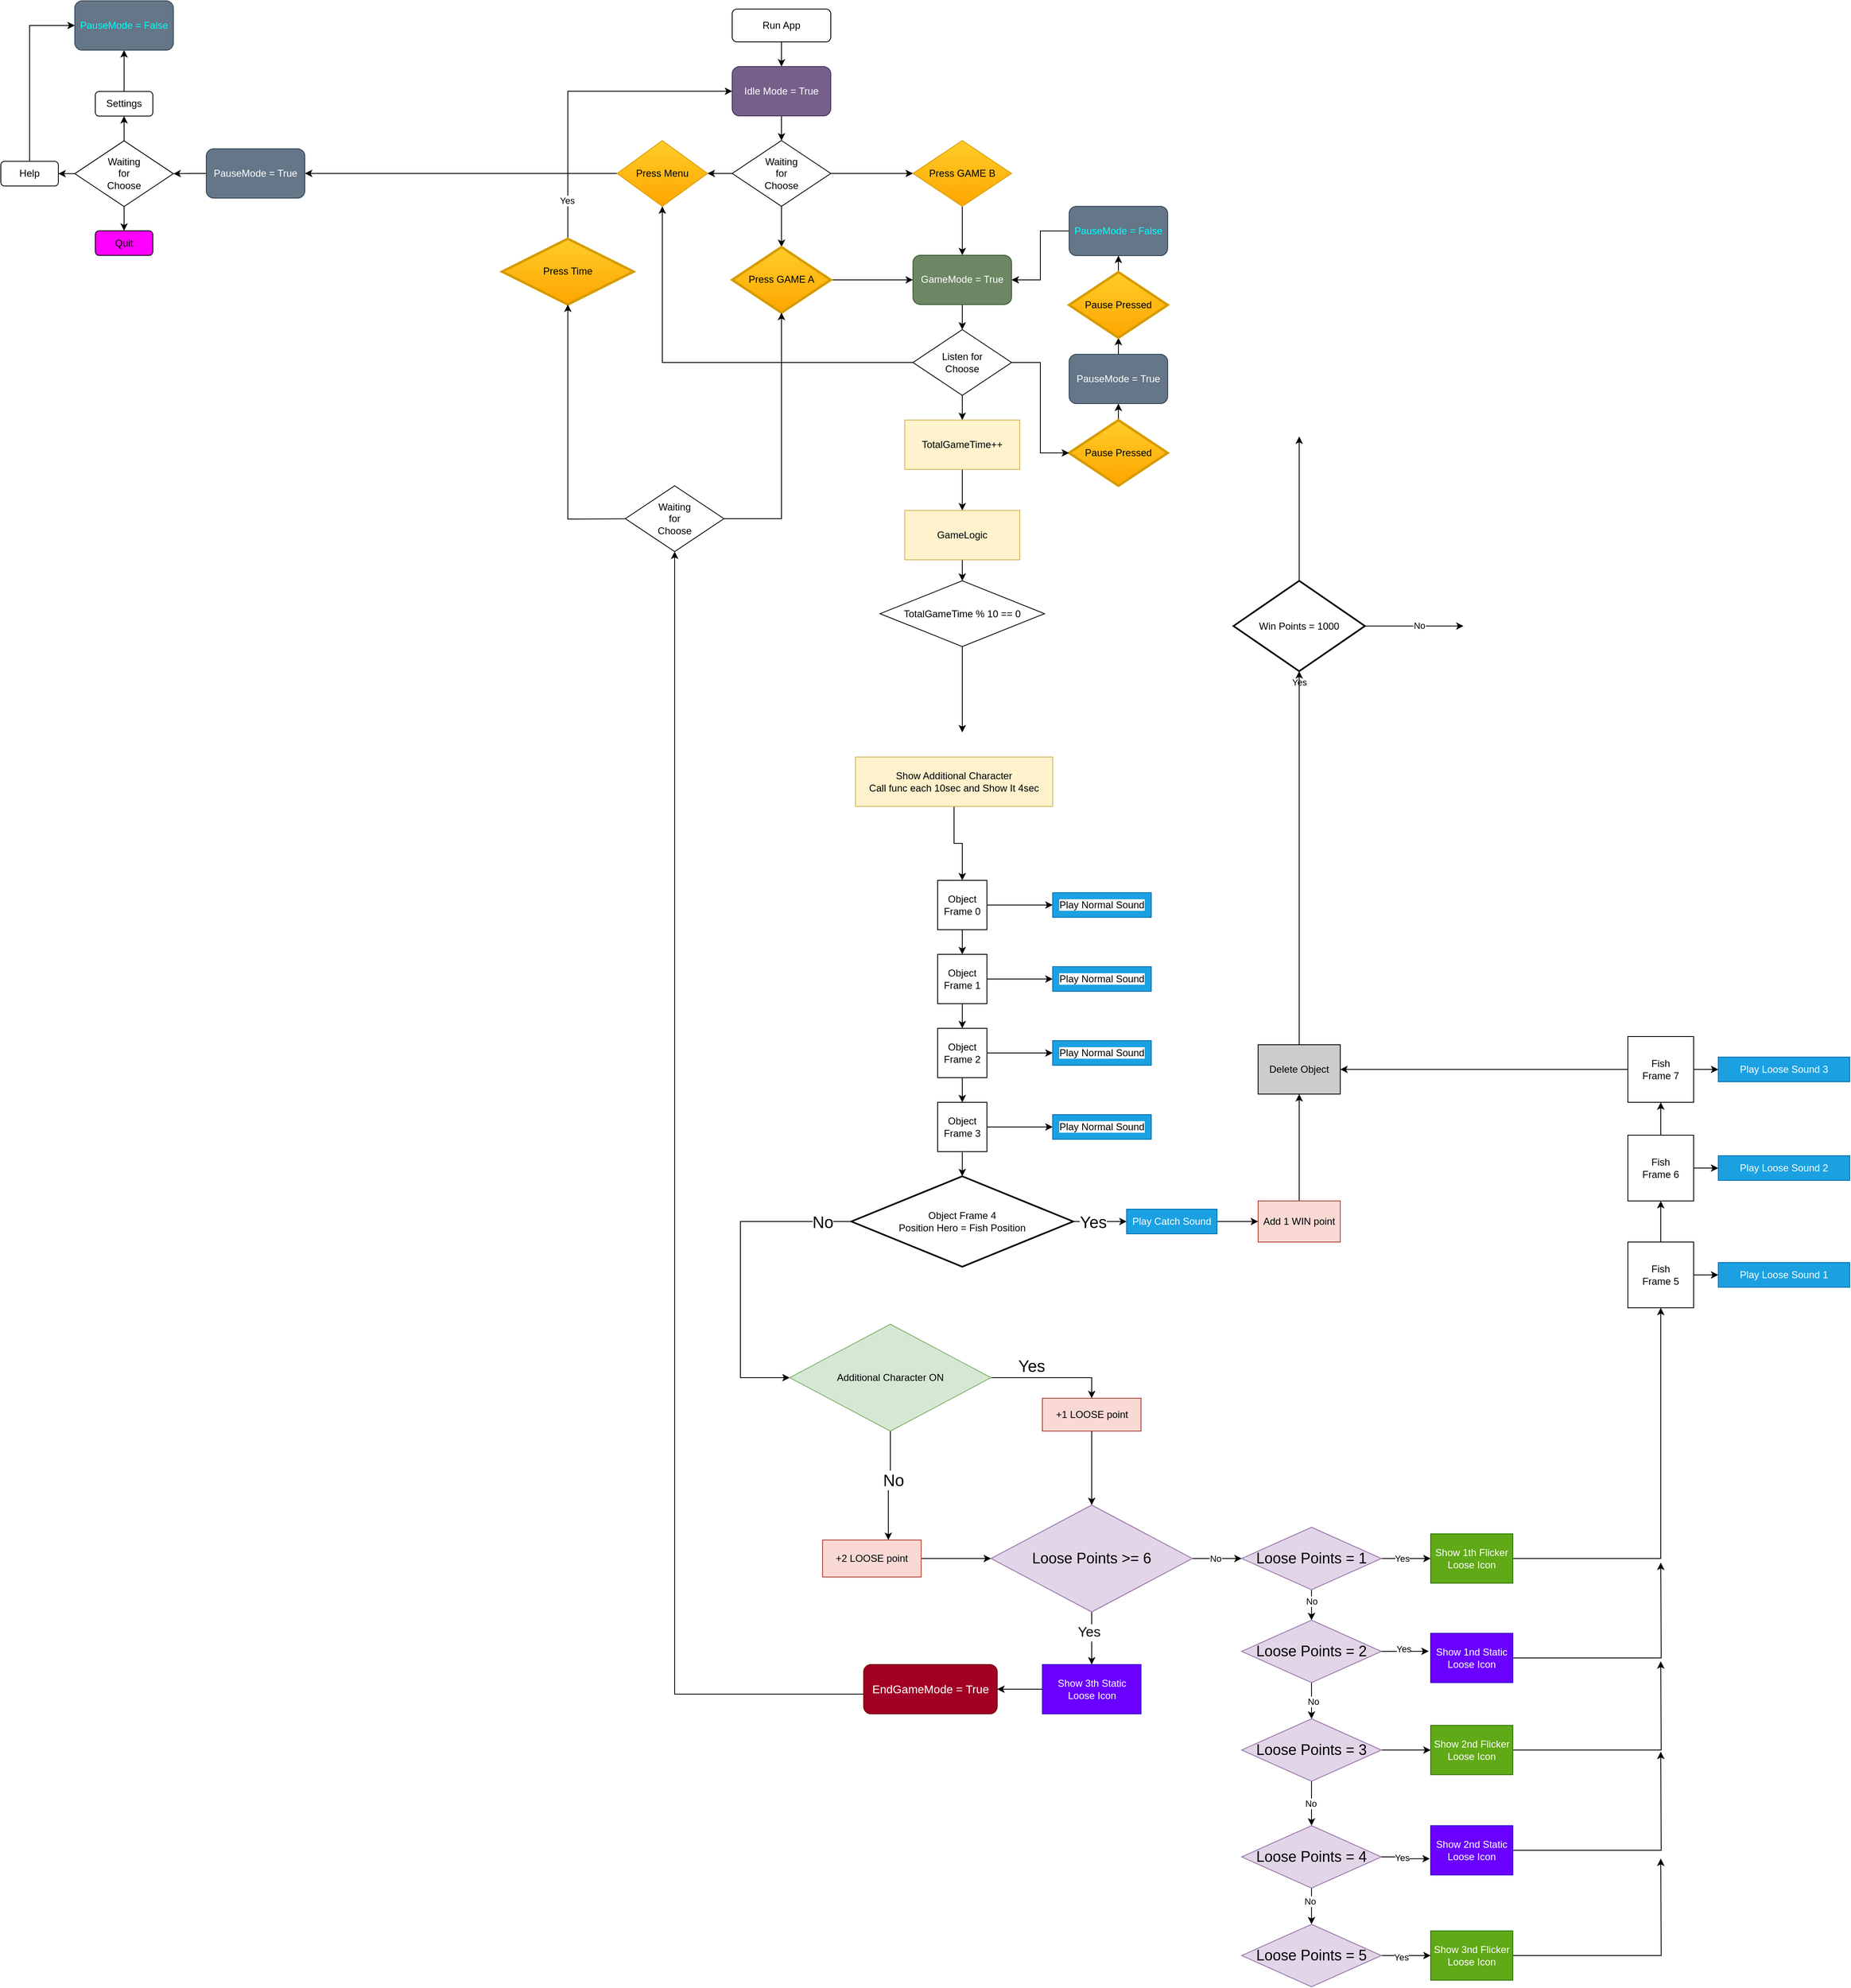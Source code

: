 <mxfile version="22.1.2" type="github">
  <diagram id="C5RBs43oDa-KdzZeNtuy" name="Page-1">
    <mxGraphModel dx="1257" dy="684" grid="1" gridSize="10" guides="1" tooltips="1" connect="1" arrows="1" fold="1" page="1" pageScale="1" pageWidth="2339" pageHeight="3300" math="0" shadow="0">
      <root>
        <mxCell id="WIyWlLk6GJQsqaUBKTNV-0" />
        <mxCell id="WIyWlLk6GJQsqaUBKTNV-1" parent="WIyWlLk6GJQsqaUBKTNV-0" />
        <mxCell id="JyQyaathDO7ByDEJY7KW-169" style="edgeStyle=orthogonalEdgeStyle;rounded=0;orthogonalLoop=1;jettySize=auto;html=1;entryX=0.5;entryY=0;entryDx=0;entryDy=0;" parent="WIyWlLk6GJQsqaUBKTNV-1" source="WIyWlLk6GJQsqaUBKTNV-3" target="JyQyaathDO7ByDEJY7KW-76" edge="1">
          <mxGeometry relative="1" as="geometry" />
        </mxCell>
        <mxCell id="WIyWlLk6GJQsqaUBKTNV-3" value="Run App" style="rounded=1;whiteSpace=wrap;html=1;fontSize=12;glass=0;strokeWidth=1;shadow=0;" parent="WIyWlLk6GJQsqaUBKTNV-1" vertex="1">
          <mxGeometry x="910" y="30" width="120" height="40" as="geometry" />
        </mxCell>
        <mxCell id="JyQyaathDO7ByDEJY7KW-20" style="edgeStyle=orthogonalEdgeStyle;rounded=0;orthogonalLoop=1;jettySize=auto;html=1;entryX=0.5;entryY=0;entryDx=0;entryDy=0;" parent="WIyWlLk6GJQsqaUBKTNV-1" source="JyQyaathDO7ByDEJY7KW-17" target="JyQyaathDO7ByDEJY7KW-19" edge="1">
          <mxGeometry relative="1" as="geometry" />
        </mxCell>
        <mxCell id="JyQyaathDO7ByDEJY7KW-33" style="edgeStyle=orthogonalEdgeStyle;rounded=0;orthogonalLoop=1;jettySize=auto;html=1;" parent="WIyWlLk6GJQsqaUBKTNV-1" source="JyQyaathDO7ByDEJY7KW-17" edge="1">
          <mxGeometry relative="1" as="geometry">
            <mxPoint x="1300" y="1120" as="targetPoint" />
          </mxGeometry>
        </mxCell>
        <mxCell id="JyQyaathDO7ByDEJY7KW-17" value="Object&lt;br&gt;Frame 0" style="whiteSpace=wrap;html=1;aspect=fixed;" parent="WIyWlLk6GJQsqaUBKTNV-1" vertex="1">
          <mxGeometry x="1160" y="1090" width="60" height="60" as="geometry" />
        </mxCell>
        <mxCell id="JyQyaathDO7ByDEJY7KW-22" style="edgeStyle=orthogonalEdgeStyle;rounded=0;orthogonalLoop=1;jettySize=auto;html=1;entryX=0.5;entryY=0;entryDx=0;entryDy=0;" parent="WIyWlLk6GJQsqaUBKTNV-1" source="JyQyaathDO7ByDEJY7KW-19" target="JyQyaathDO7ByDEJY7KW-21" edge="1">
          <mxGeometry relative="1" as="geometry" />
        </mxCell>
        <mxCell id="JyQyaathDO7ByDEJY7KW-19" value="Object&lt;br&gt;Frame 1" style="whiteSpace=wrap;html=1;aspect=fixed;" parent="WIyWlLk6GJQsqaUBKTNV-1" vertex="1">
          <mxGeometry x="1160" y="1180" width="60" height="60" as="geometry" />
        </mxCell>
        <mxCell id="JyQyaathDO7ByDEJY7KW-25" style="edgeStyle=orthogonalEdgeStyle;rounded=0;orthogonalLoop=1;jettySize=auto;html=1;entryX=0.5;entryY=0;entryDx=0;entryDy=0;" parent="WIyWlLk6GJQsqaUBKTNV-1" source="JyQyaathDO7ByDEJY7KW-21" target="JyQyaathDO7ByDEJY7KW-23" edge="1">
          <mxGeometry relative="1" as="geometry" />
        </mxCell>
        <mxCell id="JyQyaathDO7ByDEJY7KW-21" value="Object&lt;br&gt;Frame 2" style="whiteSpace=wrap;html=1;aspect=fixed;" parent="WIyWlLk6GJQsqaUBKTNV-1" vertex="1">
          <mxGeometry x="1160" y="1270" width="60" height="60" as="geometry" />
        </mxCell>
        <mxCell id="JyQyaathDO7ByDEJY7KW-23" value="Object&lt;br&gt;Frame 3" style="whiteSpace=wrap;html=1;aspect=fixed;" parent="WIyWlLk6GJQsqaUBKTNV-1" vertex="1">
          <mxGeometry x="1160" y="1360" width="60" height="60" as="geometry" />
        </mxCell>
        <mxCell id="JyQyaathDO7ByDEJY7KW-26" style="edgeStyle=orthogonalEdgeStyle;rounded=0;orthogonalLoop=1;jettySize=auto;html=1;entryX=0.5;entryY=0;entryDx=0;entryDy=0;" parent="WIyWlLk6GJQsqaUBKTNV-1" source="JyQyaathDO7ByDEJY7KW-23" edge="1">
          <mxGeometry relative="1" as="geometry">
            <mxPoint x="1190" y="1450" as="targetPoint" />
          </mxGeometry>
        </mxCell>
        <mxCell id="JyQyaathDO7ByDEJY7KW-29" style="edgeStyle=orthogonalEdgeStyle;rounded=0;orthogonalLoop=1;jettySize=auto;html=1;" parent="WIyWlLk6GJQsqaUBKTNV-1" source="JyQyaathDO7ByDEJY7KW-28" edge="1">
          <mxGeometry relative="1" as="geometry">
            <mxPoint x="1390" y="1505" as="targetPoint" />
          </mxGeometry>
        </mxCell>
        <mxCell id="JyQyaathDO7ByDEJY7KW-30" value="Yes" style="edgeLabel;html=1;align=center;verticalAlign=middle;resizable=0;points=[];fontSize=20;" parent="JyQyaathDO7ByDEJY7KW-29" vertex="1" connectable="0">
          <mxGeometry x="-0.161" y="-1" relative="1" as="geometry">
            <mxPoint x="-4" y="-1" as="offset" />
          </mxGeometry>
        </mxCell>
        <mxCell id="JyQyaathDO7ByDEJY7KW-31" style="edgeStyle=orthogonalEdgeStyle;rounded=0;orthogonalLoop=1;jettySize=auto;html=1;exitX=0;exitY=0.5;exitDx=0;exitDy=0;entryX=0;entryY=0.5;entryDx=0;entryDy=0;" parent="WIyWlLk6GJQsqaUBKTNV-1" source="JyQyaathDO7ByDEJY7KW-28" target="JyQyaathDO7ByDEJY7KW-46" edge="1">
          <mxGeometry relative="1" as="geometry">
            <mxPoint x="1100" y="1690" as="targetPoint" />
            <Array as="points">
              <mxPoint x="920" y="1505" />
              <mxPoint x="920" y="1695" />
            </Array>
          </mxGeometry>
        </mxCell>
        <mxCell id="JyQyaathDO7ByDEJY7KW-32" value="No" style="edgeLabel;html=1;align=center;verticalAlign=middle;resizable=0;points=[];fontSize=20;" parent="JyQyaathDO7ByDEJY7KW-31" vertex="1" connectable="0">
          <mxGeometry x="-0.056" y="1" relative="1" as="geometry">
            <mxPoint x="99" y="-47" as="offset" />
          </mxGeometry>
        </mxCell>
        <mxCell id="JyQyaathDO7ByDEJY7KW-28" value="Object Frame 4&lt;br&gt;Position Hero = Fish Position" style="rhombus;whiteSpace=wrap;html=1;strokeWidth=2;" parent="WIyWlLk6GJQsqaUBKTNV-1" vertex="1">
          <mxGeometry x="1055" y="1450" width="270" height="110" as="geometry" />
        </mxCell>
        <mxCell id="JyQyaathDO7ByDEJY7KW-36" value="&lt;span style=&quot;color: rgb(0, 0, 0); font-family: Helvetica; font-size: 12px; font-style: normal; font-variant-ligatures: normal; font-variant-caps: normal; font-weight: 400; letter-spacing: normal; orphans: 2; text-align: center; text-indent: 0px; text-transform: none; widows: 2; word-spacing: 0px; -webkit-text-stroke-width: 0px; background-color: rgb(251, 251, 251); text-decoration-thickness: initial; text-decoration-style: initial; text-decoration-color: initial; float: none; display: inline !important;&quot;&gt;Play Normal&amp;nbsp;&lt;/span&gt;&lt;span style=&quot;color: rgb(0, 0, 0); font-family: Helvetica; font-size: 12px; font-style: normal; font-variant-ligatures: normal; font-variant-caps: normal; font-weight: 400; letter-spacing: normal; orphans: 2; text-align: center; text-indent: 0px; text-transform: none; widows: 2; word-spacing: 0px; -webkit-text-stroke-width: 0px; background-color: rgb(251, 251, 251); text-decoration-thickness: initial; text-decoration-style: initial; text-decoration-color: initial; float: none; display: inline !important;&quot;&gt;Sound&lt;/span&gt;" style="rounded=0;whiteSpace=wrap;html=1;fillColor=#1ba1e2;strokeColor=#006EAF;fontColor=#ffffff;" parent="WIyWlLk6GJQsqaUBKTNV-1" vertex="1">
          <mxGeometry x="1300" y="1105" width="120" height="30" as="geometry" />
        </mxCell>
        <mxCell id="JyQyaathDO7ByDEJY7KW-37" style="edgeStyle=orthogonalEdgeStyle;rounded=0;orthogonalLoop=1;jettySize=auto;html=1;" parent="WIyWlLk6GJQsqaUBKTNV-1" edge="1">
          <mxGeometry relative="1" as="geometry">
            <mxPoint x="1300" y="1210" as="targetPoint" />
            <mxPoint x="1220" y="1210" as="sourcePoint" />
          </mxGeometry>
        </mxCell>
        <mxCell id="JyQyaathDO7ByDEJY7KW-38" value="&lt;span style=&quot;color: rgb(0, 0, 0); font-family: Helvetica; font-size: 12px; font-style: normal; font-variant-ligatures: normal; font-variant-caps: normal; font-weight: 400; letter-spacing: normal; orphans: 2; text-align: center; text-indent: 0px; text-transform: none; widows: 2; word-spacing: 0px; -webkit-text-stroke-width: 0px; background-color: rgb(251, 251, 251); text-decoration-thickness: initial; text-decoration-style: initial; text-decoration-color: initial; float: none; display: inline !important;&quot;&gt;Play Normal&amp;nbsp;&lt;/span&gt;&lt;span style=&quot;color: rgb(0, 0, 0); font-family: Helvetica; font-size: 12px; font-style: normal; font-variant-ligatures: normal; font-variant-caps: normal; font-weight: 400; letter-spacing: normal; orphans: 2; text-align: center; text-indent: 0px; text-transform: none; widows: 2; word-spacing: 0px; -webkit-text-stroke-width: 0px; background-color: rgb(251, 251, 251); text-decoration-thickness: initial; text-decoration-style: initial; text-decoration-color: initial; float: none; display: inline !important;&quot;&gt;Sound&lt;/span&gt;" style="rounded=0;whiteSpace=wrap;html=1;fillColor=#1ba1e2;strokeColor=#006EAF;fontColor=#ffffff;" parent="WIyWlLk6GJQsqaUBKTNV-1" vertex="1">
          <mxGeometry x="1300" y="1195" width="120" height="30" as="geometry" />
        </mxCell>
        <mxCell id="JyQyaathDO7ByDEJY7KW-39" style="edgeStyle=orthogonalEdgeStyle;rounded=0;orthogonalLoop=1;jettySize=auto;html=1;" parent="WIyWlLk6GJQsqaUBKTNV-1" edge="1">
          <mxGeometry relative="1" as="geometry">
            <mxPoint x="1300" y="1300" as="targetPoint" />
            <mxPoint x="1220" y="1300" as="sourcePoint" />
          </mxGeometry>
        </mxCell>
        <mxCell id="JyQyaathDO7ByDEJY7KW-40" value="&lt;span style=&quot;color: rgb(0, 0, 0); font-family: Helvetica; font-size: 12px; font-style: normal; font-variant-ligatures: normal; font-variant-caps: normal; font-weight: 400; letter-spacing: normal; orphans: 2; text-align: center; text-indent: 0px; text-transform: none; widows: 2; word-spacing: 0px; -webkit-text-stroke-width: 0px; background-color: rgb(251, 251, 251); text-decoration-thickness: initial; text-decoration-style: initial; text-decoration-color: initial; float: none; display: inline !important;&quot;&gt;Play Normal&amp;nbsp;&lt;/span&gt;&lt;span style=&quot;color: rgb(0, 0, 0); font-family: Helvetica; font-size: 12px; font-style: normal; font-variant-ligatures: normal; font-variant-caps: normal; font-weight: 400; letter-spacing: normal; orphans: 2; text-align: center; text-indent: 0px; text-transform: none; widows: 2; word-spacing: 0px; -webkit-text-stroke-width: 0px; background-color: rgb(251, 251, 251); text-decoration-thickness: initial; text-decoration-style: initial; text-decoration-color: initial; float: none; display: inline !important;&quot;&gt;Sound&lt;/span&gt;" style="rounded=0;whiteSpace=wrap;html=1;fillColor=#1ba1e2;strokeColor=#006EAF;fontColor=#ffffff;" parent="WIyWlLk6GJQsqaUBKTNV-1" vertex="1">
          <mxGeometry x="1300" y="1285" width="120" height="30" as="geometry" />
        </mxCell>
        <mxCell id="JyQyaathDO7ByDEJY7KW-41" style="edgeStyle=orthogonalEdgeStyle;rounded=0;orthogonalLoop=1;jettySize=auto;html=1;" parent="WIyWlLk6GJQsqaUBKTNV-1" edge="1">
          <mxGeometry relative="1" as="geometry">
            <mxPoint x="1300" y="1390" as="targetPoint" />
            <mxPoint x="1220" y="1390" as="sourcePoint" />
          </mxGeometry>
        </mxCell>
        <mxCell id="JyQyaathDO7ByDEJY7KW-42" value="&lt;span style=&quot;color: rgb(0, 0, 0); font-family: Helvetica; font-size: 12px; font-style: normal; font-variant-ligatures: normal; font-variant-caps: normal; font-weight: 400; letter-spacing: normal; orphans: 2; text-align: center; text-indent: 0px; text-transform: none; widows: 2; word-spacing: 0px; -webkit-text-stroke-width: 0px; background-color: rgb(251, 251, 251); text-decoration-thickness: initial; text-decoration-style: initial; text-decoration-color: initial; float: none; display: inline !important;&quot;&gt;Play Normal&amp;nbsp;&lt;/span&gt;&lt;span style=&quot;color: rgb(0, 0, 0); font-family: Helvetica; font-size: 12px; font-style: normal; font-variant-ligatures: normal; font-variant-caps: normal; font-weight: 400; letter-spacing: normal; orphans: 2; text-align: center; text-indent: 0px; text-transform: none; widows: 2; word-spacing: 0px; -webkit-text-stroke-width: 0px; background-color: rgb(251, 251, 251); text-decoration-thickness: initial; text-decoration-style: initial; text-decoration-color: initial; float: none; display: inline !important;&quot;&gt;Sound&lt;/span&gt;" style="rounded=0;whiteSpace=wrap;html=1;fillColor=#1ba1e2;strokeColor=#006EAF;fontColor=#ffffff;" parent="WIyWlLk6GJQsqaUBKTNV-1" vertex="1">
          <mxGeometry x="1300" y="1375" width="120" height="30" as="geometry" />
        </mxCell>
        <mxCell id="JyQyaathDO7ByDEJY7KW-199" style="edgeStyle=orthogonalEdgeStyle;rounded=0;orthogonalLoop=1;jettySize=auto;html=1;entryX=0.5;entryY=1;entryDx=0;entryDy=0;" parent="WIyWlLk6GJQsqaUBKTNV-1" source="JyQyaathDO7ByDEJY7KW-43" target="JyQyaathDO7ByDEJY7KW-198" edge="1">
          <mxGeometry relative="1" as="geometry" />
        </mxCell>
        <mxCell id="JyQyaathDO7ByDEJY7KW-43" value="Add 1 WIN point" style="rounded=0;whiteSpace=wrap;html=1;fillColor=#fad9d5;strokeColor=#ae4132;" parent="WIyWlLk6GJQsqaUBKTNV-1" vertex="1">
          <mxGeometry x="1550" y="1480" width="100" height="50" as="geometry" />
        </mxCell>
        <mxCell id="JyQyaathDO7ByDEJY7KW-48" style="edgeStyle=orthogonalEdgeStyle;rounded=0;orthogonalLoop=1;jettySize=auto;html=1;exitX=0.5;exitY=1;exitDx=0;exitDy=0;" parent="WIyWlLk6GJQsqaUBKTNV-1" source="JyQyaathDO7ByDEJY7KW-46" target="JyQyaathDO7ByDEJY7KW-53" edge="1">
          <mxGeometry relative="1" as="geometry">
            <mxPoint x="1185" y="1901" as="targetPoint" />
            <Array as="points">
              <mxPoint x="1100" y="1821" />
            </Array>
          </mxGeometry>
        </mxCell>
        <mxCell id="JyQyaathDO7ByDEJY7KW-50" value="No" style="edgeLabel;html=1;align=center;verticalAlign=middle;resizable=0;points=[];fontSize=20;" parent="JyQyaathDO7ByDEJY7KW-48" vertex="1" connectable="0">
          <mxGeometry x="-0.11" y="-2" relative="1" as="geometry">
            <mxPoint x="5" y="-1" as="offset" />
          </mxGeometry>
        </mxCell>
        <mxCell id="JyQyaathDO7ByDEJY7KW-49" style="edgeStyle=orthogonalEdgeStyle;rounded=0;orthogonalLoop=1;jettySize=auto;html=1;entryX=0.5;entryY=0;entryDx=0;entryDy=0;" parent="WIyWlLk6GJQsqaUBKTNV-1" source="JyQyaathDO7ByDEJY7KW-46" target="JyQyaathDO7ByDEJY7KW-52" edge="1">
          <mxGeometry relative="1" as="geometry">
            <mxPoint x="1400" y="1756" as="targetPoint" />
          </mxGeometry>
        </mxCell>
        <mxCell id="JyQyaathDO7ByDEJY7KW-51" value="Yes" style="edgeLabel;html=1;align=center;verticalAlign=middle;resizable=0;points=[];fontSize=20;" parent="JyQyaathDO7ByDEJY7KW-49" vertex="1" connectable="0">
          <mxGeometry x="-0.343" relative="1" as="geometry">
            <mxPoint y="-15" as="offset" />
          </mxGeometry>
        </mxCell>
        <mxCell id="JyQyaathDO7ByDEJY7KW-46" value="Additional Character ON" style="rhombus;whiteSpace=wrap;html=1;fillColor=#d5e8d4;strokeColor=#82b366;" parent="WIyWlLk6GJQsqaUBKTNV-1" vertex="1">
          <mxGeometry x="980" y="1630" width="245" height="130" as="geometry" />
        </mxCell>
        <mxCell id="JyQyaathDO7ByDEJY7KW-56" style="edgeStyle=orthogonalEdgeStyle;rounded=0;orthogonalLoop=1;jettySize=auto;html=1;entryX=0.5;entryY=0;entryDx=0;entryDy=0;" parent="WIyWlLk6GJQsqaUBKTNV-1" source="JyQyaathDO7ByDEJY7KW-52" target="JyQyaathDO7ByDEJY7KW-54" edge="1">
          <mxGeometry relative="1" as="geometry" />
        </mxCell>
        <mxCell id="JyQyaathDO7ByDEJY7KW-52" value="+1 LOOSE point" style="rounded=0;whiteSpace=wrap;html=1;fillColor=#fad9d5;strokeColor=#ae4132;" parent="WIyWlLk6GJQsqaUBKTNV-1" vertex="1">
          <mxGeometry x="1287.5" y="1720" width="120" height="40" as="geometry" />
        </mxCell>
        <mxCell id="JyQyaathDO7ByDEJY7KW-120" style="edgeStyle=orthogonalEdgeStyle;rounded=0;orthogonalLoop=1;jettySize=auto;html=1;entryX=0;entryY=0.5;entryDx=0;entryDy=0;" parent="WIyWlLk6GJQsqaUBKTNV-1" source="JyQyaathDO7ByDEJY7KW-53" target="JyQyaathDO7ByDEJY7KW-54" edge="1">
          <mxGeometry relative="1" as="geometry" />
        </mxCell>
        <mxCell id="JyQyaathDO7ByDEJY7KW-53" value="+2 LOOSE point" style="rounded=0;whiteSpace=wrap;html=1;fillColor=#fad9d5;strokeColor=#ae4132;" parent="WIyWlLk6GJQsqaUBKTNV-1" vertex="1">
          <mxGeometry x="1020" y="1892.5" width="120" height="45" as="geometry" />
        </mxCell>
        <mxCell id="JyQyaathDO7ByDEJY7KW-61" style="edgeStyle=orthogonalEdgeStyle;rounded=0;orthogonalLoop=1;jettySize=auto;html=1;entryX=0.5;entryY=0;entryDx=0;entryDy=0;" parent="WIyWlLk6GJQsqaUBKTNV-1" source="JyQyaathDO7ByDEJY7KW-54" target="JyQyaathDO7ByDEJY7KW-108" edge="1">
          <mxGeometry relative="1" as="geometry">
            <mxPoint x="1347.5" y="2034" as="targetPoint" />
          </mxGeometry>
        </mxCell>
        <mxCell id="JyQyaathDO7ByDEJY7KW-63" value="&lt;font style=&quot;font-size: 17px;&quot;&gt;Yes&lt;/font&gt;" style="edgeLabel;html=1;align=center;verticalAlign=middle;resizable=0;points=[];" parent="JyQyaathDO7ByDEJY7KW-61" vertex="1" connectable="0">
          <mxGeometry x="-0.006" y="-4" relative="1" as="geometry">
            <mxPoint y="-7" as="offset" />
          </mxGeometry>
        </mxCell>
        <mxCell id="JyQyaathDO7ByDEJY7KW-121" style="edgeStyle=orthogonalEdgeStyle;rounded=0;orthogonalLoop=1;jettySize=auto;html=1;entryX=0;entryY=0.5;entryDx=0;entryDy=0;" parent="WIyWlLk6GJQsqaUBKTNV-1" source="JyQyaathDO7ByDEJY7KW-54" target="JyQyaathDO7ByDEJY7KW-107" edge="1">
          <mxGeometry relative="1" as="geometry" />
        </mxCell>
        <mxCell id="JyQyaathDO7ByDEJY7KW-122" value="No" style="edgeLabel;html=1;align=center;verticalAlign=middle;resizable=0;points=[];" parent="JyQyaathDO7ByDEJY7KW-121" vertex="1" connectable="0">
          <mxGeometry x="-0.073" relative="1" as="geometry">
            <mxPoint as="offset" />
          </mxGeometry>
        </mxCell>
        <mxCell id="JyQyaathDO7ByDEJY7KW-54" value="Loose Points &amp;gt;= 6" style="rhombus;whiteSpace=wrap;html=1;fillColor=#e1d5e7;strokeColor=#9673a6;fontSize=18;" parent="WIyWlLk6GJQsqaUBKTNV-1" vertex="1">
          <mxGeometry x="1225" y="1850" width="245" height="130" as="geometry" />
        </mxCell>
        <mxCell id="JyQyaathDO7ByDEJY7KW-84" style="edgeStyle=orthogonalEdgeStyle;rounded=0;orthogonalLoop=1;jettySize=auto;html=1;exitX=0;exitY=0.5;exitDx=0;exitDy=0;" parent="WIyWlLk6GJQsqaUBKTNV-1" source="JyQyaathDO7ByDEJY7KW-66" edge="1">
          <mxGeometry relative="1" as="geometry">
            <mxPoint x="1266.25" y="2186" as="sourcePoint" />
            <mxPoint x="840" y="690" as="targetPoint" />
            <Array as="points">
              <mxPoint x="840" y="2080" />
            </Array>
          </mxGeometry>
        </mxCell>
        <mxCell id="JyQyaathDO7ByDEJY7KW-66" value="EndGameMode = True" style="rounded=1;whiteSpace=wrap;html=1;fillColor=#a20025;strokeColor=#6F0000;fontColor=#ffffff;fontSize=14;" parent="WIyWlLk6GJQsqaUBKTNV-1" vertex="1">
          <mxGeometry x="1070" y="2044" width="162.5" height="60" as="geometry" />
        </mxCell>
        <mxCell id="JyQyaathDO7ByDEJY7KW-74" style="edgeStyle=orthogonalEdgeStyle;rounded=0;orthogonalLoop=1;jettySize=auto;html=1;entryX=0;entryY=0.5;entryDx=0;entryDy=0;" parent="WIyWlLk6GJQsqaUBKTNV-1" source="JyQyaathDO7ByDEJY7KW-73" target="JyQyaathDO7ByDEJY7KW-43" edge="1">
          <mxGeometry relative="1" as="geometry" />
        </mxCell>
        <mxCell id="JyQyaathDO7ByDEJY7KW-73" value="Play Catch Sound" style="rounded=0;whiteSpace=wrap;html=1;fillColor=#1ba1e2;strokeColor=#006EAF;fontColor=#ffffff;" parent="WIyWlLk6GJQsqaUBKTNV-1" vertex="1">
          <mxGeometry x="1390" y="1490" width="110" height="30" as="geometry" />
        </mxCell>
        <mxCell id="JyQyaathDO7ByDEJY7KW-77" style="edgeStyle=orthogonalEdgeStyle;rounded=0;orthogonalLoop=1;jettySize=auto;html=1;entryX=0.5;entryY=0;entryDx=0;entryDy=0;exitX=0.5;exitY=1;exitDx=0;exitDy=0;" parent="WIyWlLk6GJQsqaUBKTNV-1" source="JyQyaathDO7ByDEJY7KW-181" target="JyQyaathDO7ByDEJY7KW-79" edge="1">
          <mxGeometry relative="1" as="geometry">
            <mxPoint x="970" y="340.0" as="sourcePoint" />
            <mxPoint x="971.84" y="509.34" as="targetPoint" />
          </mxGeometry>
        </mxCell>
        <mxCell id="JyQyaathDO7ByDEJY7KW-250" style="edgeStyle=orthogonalEdgeStyle;rounded=0;orthogonalLoop=1;jettySize=auto;html=1;entryX=0.5;entryY=0;entryDx=0;entryDy=0;" parent="WIyWlLk6GJQsqaUBKTNV-1" source="JyQyaathDO7ByDEJY7KW-76" target="JyQyaathDO7ByDEJY7KW-181" edge="1">
          <mxGeometry relative="1" as="geometry" />
        </mxCell>
        <mxCell id="JyQyaathDO7ByDEJY7KW-76" value="Idle Mode = True" style="rounded=1;whiteSpace=wrap;html=1;fillColor=#76608a;fontColor=#ffffff;strokeColor=#432D57;" parent="WIyWlLk6GJQsqaUBKTNV-1" vertex="1">
          <mxGeometry x="910" y="100" width="120" height="60" as="geometry" />
        </mxCell>
        <mxCell id="JyQyaathDO7ByDEJY7KW-187" style="edgeStyle=orthogonalEdgeStyle;rounded=0;orthogonalLoop=1;jettySize=auto;html=1;entryX=0;entryY=0.5;entryDx=0;entryDy=0;" parent="WIyWlLk6GJQsqaUBKTNV-1" source="JyQyaathDO7ByDEJY7KW-79" target="JyQyaathDO7ByDEJY7KW-88" edge="1">
          <mxGeometry relative="1" as="geometry" />
        </mxCell>
        <mxCell id="JyQyaathDO7ByDEJY7KW-79" value="Press GAME A" style="rhombus;whiteSpace=wrap;html=1;fillColor=#ffcd28;gradientColor=#ffa500;strokeColor=#d79b00;strokeWidth=3;" parent="WIyWlLk6GJQsqaUBKTNV-1" vertex="1">
          <mxGeometry x="910" y="319.45" width="120" height="80" as="geometry" />
        </mxCell>
        <mxCell id="JyQyaathDO7ByDEJY7KW-87" style="edgeStyle=orthogonalEdgeStyle;rounded=0;orthogonalLoop=1;jettySize=auto;html=1;entryX=0;entryY=0.5;entryDx=0;entryDy=0;" parent="WIyWlLk6GJQsqaUBKTNV-1" source="JyQyaathDO7ByDEJY7KW-85" target="JyQyaathDO7ByDEJY7KW-76" edge="1">
          <mxGeometry relative="1" as="geometry">
            <mxPoint x="910" y="390" as="targetPoint" />
            <Array as="points">
              <mxPoint x="710" y="130" />
            </Array>
          </mxGeometry>
        </mxCell>
        <mxCell id="JyQyaathDO7ByDEJY7KW-157" value="Yes" style="edgeLabel;html=1;align=center;verticalAlign=middle;resizable=0;points=[];" parent="JyQyaathDO7ByDEJY7KW-87" vertex="1" connectable="0">
          <mxGeometry x="-0.755" y="1" relative="1" as="geometry">
            <mxPoint as="offset" />
          </mxGeometry>
        </mxCell>
        <mxCell id="JyQyaathDO7ByDEJY7KW-85" value="Press Time" style="rhombus;whiteSpace=wrap;html=1;fillColor=#ffcd28;gradientColor=#ffa500;strokeColor=#d79b00;strokeWidth=3;" parent="WIyWlLk6GJQsqaUBKTNV-1" vertex="1">
          <mxGeometry x="630" y="309.45" width="160" height="80" as="geometry" />
        </mxCell>
        <mxCell id="JyQyaathDO7ByDEJY7KW-204" style="edgeStyle=orthogonalEdgeStyle;rounded=0;orthogonalLoop=1;jettySize=auto;html=1;entryX=0.5;entryY=0;entryDx=0;entryDy=0;" parent="WIyWlLk6GJQsqaUBKTNV-1" source="JyQyaathDO7ByDEJY7KW-88" target="JyQyaathDO7ByDEJY7KW-203" edge="1">
          <mxGeometry relative="1" as="geometry" />
        </mxCell>
        <mxCell id="JyQyaathDO7ByDEJY7KW-88" value="GameMode = True" style="rounded=1;whiteSpace=wrap;html=1;fillColor=#6d8764;strokeColor=#3A5431;fontColor=#ffffff;" parent="WIyWlLk6GJQsqaUBKTNV-1" vertex="1">
          <mxGeometry x="1130" y="329.45" width="120" height="60" as="geometry" />
        </mxCell>
        <mxCell id="JyQyaathDO7ByDEJY7KW-98" style="edgeStyle=orthogonalEdgeStyle;rounded=0;orthogonalLoop=1;jettySize=auto;html=1;entryX=0.5;entryY=1;entryDx=0;entryDy=0;" parent="WIyWlLk6GJQsqaUBKTNV-1" source="JyQyaathDO7ByDEJY7KW-91" target="JyQyaathDO7ByDEJY7KW-96" edge="1">
          <mxGeometry relative="1" as="geometry" />
        </mxCell>
        <mxCell id="JyQyaathDO7ByDEJY7KW-102" style="edgeStyle=orthogonalEdgeStyle;rounded=0;orthogonalLoop=1;jettySize=auto;html=1;entryX=0;entryY=0.5;entryDx=0;entryDy=0;" parent="WIyWlLk6GJQsqaUBKTNV-1" source="JyQyaathDO7ByDEJY7KW-91" target="JyQyaathDO7ByDEJY7KW-101" edge="1">
          <mxGeometry relative="1" as="geometry" />
        </mxCell>
        <mxCell id="JyQyaathDO7ByDEJY7KW-91" value="Fish&lt;br&gt;Frame 5" style="whiteSpace=wrap;html=1;aspect=fixed;" parent="WIyWlLk6GJQsqaUBKTNV-1" vertex="1">
          <mxGeometry x="2000" y="1530" width="80" height="80" as="geometry" />
        </mxCell>
        <mxCell id="JyQyaathDO7ByDEJY7KW-99" style="edgeStyle=orthogonalEdgeStyle;rounded=0;orthogonalLoop=1;jettySize=auto;html=1;entryX=0.5;entryY=1;entryDx=0;entryDy=0;" parent="WIyWlLk6GJQsqaUBKTNV-1" source="JyQyaathDO7ByDEJY7KW-96" target="JyQyaathDO7ByDEJY7KW-97" edge="1">
          <mxGeometry relative="1" as="geometry" />
        </mxCell>
        <mxCell id="JyQyaathDO7ByDEJY7KW-104" style="edgeStyle=orthogonalEdgeStyle;rounded=0;orthogonalLoop=1;jettySize=auto;html=1;entryX=0;entryY=0.5;entryDx=0;entryDy=0;" parent="WIyWlLk6GJQsqaUBKTNV-1" source="JyQyaathDO7ByDEJY7KW-96" target="JyQyaathDO7ByDEJY7KW-103" edge="1">
          <mxGeometry relative="1" as="geometry" />
        </mxCell>
        <mxCell id="JyQyaathDO7ByDEJY7KW-96" value="Fish&lt;br&gt;Frame 6" style="whiteSpace=wrap;html=1;aspect=fixed;" parent="WIyWlLk6GJQsqaUBKTNV-1" vertex="1">
          <mxGeometry x="2000" y="1400" width="80" height="80" as="geometry" />
        </mxCell>
        <mxCell id="JyQyaathDO7ByDEJY7KW-106" style="edgeStyle=orthogonalEdgeStyle;rounded=0;orthogonalLoop=1;jettySize=auto;html=1;entryX=0;entryY=0.5;entryDx=0;entryDy=0;" parent="WIyWlLk6GJQsqaUBKTNV-1" source="JyQyaathDO7ByDEJY7KW-97" target="JyQyaathDO7ByDEJY7KW-105" edge="1">
          <mxGeometry relative="1" as="geometry" />
        </mxCell>
        <mxCell id="JyQyaathDO7ByDEJY7KW-202" style="edgeStyle=orthogonalEdgeStyle;rounded=0;orthogonalLoop=1;jettySize=auto;html=1;entryX=1;entryY=0.5;entryDx=0;entryDy=0;" parent="WIyWlLk6GJQsqaUBKTNV-1" source="JyQyaathDO7ByDEJY7KW-97" target="JyQyaathDO7ByDEJY7KW-198" edge="1">
          <mxGeometry relative="1" as="geometry" />
        </mxCell>
        <mxCell id="JyQyaathDO7ByDEJY7KW-97" value="Fish&lt;br&gt;Frame 7" style="whiteSpace=wrap;html=1;aspect=fixed;" parent="WIyWlLk6GJQsqaUBKTNV-1" vertex="1">
          <mxGeometry x="2000" y="1280" width="80" height="80" as="geometry" />
        </mxCell>
        <mxCell id="JyQyaathDO7ByDEJY7KW-101" value="Play Loose Sound 1" style="rounded=0;whiteSpace=wrap;html=1;fillColor=#1ba1e2;strokeColor=#006EAF;fontColor=#ffffff;" parent="WIyWlLk6GJQsqaUBKTNV-1" vertex="1">
          <mxGeometry x="2110" y="1555" width="160" height="30" as="geometry" />
        </mxCell>
        <mxCell id="JyQyaathDO7ByDEJY7KW-103" value="Play Loose Sound 2" style="rounded=0;whiteSpace=wrap;html=1;fillColor=#1ba1e2;strokeColor=#006EAF;fontColor=#ffffff;" parent="WIyWlLk6GJQsqaUBKTNV-1" vertex="1">
          <mxGeometry x="2110" y="1425" width="160" height="30" as="geometry" />
        </mxCell>
        <mxCell id="JyQyaathDO7ByDEJY7KW-105" value="Play Loose Sound 3" style="rounded=0;whiteSpace=wrap;html=1;fillColor=#1ba1e2;strokeColor=#006EAF;fontColor=#ffffff;" parent="WIyWlLk6GJQsqaUBKTNV-1" vertex="1">
          <mxGeometry x="2110" y="1305" width="160" height="30" as="geometry" />
        </mxCell>
        <mxCell id="JyQyaathDO7ByDEJY7KW-123" style="edgeStyle=orthogonalEdgeStyle;rounded=0;orthogonalLoop=1;jettySize=auto;html=1;entryX=0;entryY=0.5;entryDx=0;entryDy=0;" parent="WIyWlLk6GJQsqaUBKTNV-1" source="JyQyaathDO7ByDEJY7KW-107" target="JyQyaathDO7ByDEJY7KW-115" edge="1">
          <mxGeometry relative="1" as="geometry" />
        </mxCell>
        <mxCell id="JyQyaathDO7ByDEJY7KW-124" value="Yes" style="edgeLabel;html=1;align=center;verticalAlign=middle;resizable=0;points=[];" parent="JyQyaathDO7ByDEJY7KW-123" vertex="1" connectable="0">
          <mxGeometry x="-0.168" relative="1" as="geometry">
            <mxPoint as="offset" />
          </mxGeometry>
        </mxCell>
        <mxCell id="JyQyaathDO7ByDEJY7KW-125" style="edgeStyle=orthogonalEdgeStyle;rounded=0;orthogonalLoop=1;jettySize=auto;html=1;" parent="WIyWlLk6GJQsqaUBKTNV-1" source="JyQyaathDO7ByDEJY7KW-107" edge="1">
          <mxGeometry relative="1" as="geometry">
            <mxPoint x="1615" y="1990" as="targetPoint" />
          </mxGeometry>
        </mxCell>
        <mxCell id="JyQyaathDO7ByDEJY7KW-131" value="No" style="edgeLabel;html=1;align=center;verticalAlign=middle;resizable=0;points=[];" parent="JyQyaathDO7ByDEJY7KW-125" vertex="1" connectable="0">
          <mxGeometry x="-0.261" relative="1" as="geometry">
            <mxPoint as="offset" />
          </mxGeometry>
        </mxCell>
        <mxCell id="JyQyaathDO7ByDEJY7KW-107" value="Loose Points = 1" style="rhombus;whiteSpace=wrap;html=1;fillColor=#e1d5e7;strokeColor=#9673a6;fontSize=18;" parent="WIyWlLk6GJQsqaUBKTNV-1" vertex="1">
          <mxGeometry x="1530" y="1877" width="170" height="76" as="geometry" />
        </mxCell>
        <mxCell id="JyQyaathDO7ByDEJY7KW-109" style="edgeStyle=orthogonalEdgeStyle;rounded=0;orthogonalLoop=1;jettySize=auto;html=1;entryX=1;entryY=0.5;entryDx=0;entryDy=0;" parent="WIyWlLk6GJQsqaUBKTNV-1" source="JyQyaathDO7ByDEJY7KW-108" target="JyQyaathDO7ByDEJY7KW-66" edge="1">
          <mxGeometry relative="1" as="geometry" />
        </mxCell>
        <mxCell id="JyQyaathDO7ByDEJY7KW-108" value="Show 3th Static&lt;br&gt;Loose Icon" style="rounded=0;whiteSpace=wrap;html=1;fillColor=#6a00ff;strokeColor=#3700CC;fontColor=#ffffff;" parent="WIyWlLk6GJQsqaUBKTNV-1" vertex="1">
          <mxGeometry x="1287.5" y="2044" width="120" height="60" as="geometry" />
        </mxCell>
        <mxCell id="JyQyaathDO7ByDEJY7KW-117" style="edgeStyle=orthogonalEdgeStyle;rounded=0;orthogonalLoop=1;jettySize=auto;html=1;" parent="WIyWlLk6GJQsqaUBKTNV-1" source="JyQyaathDO7ByDEJY7KW-115" edge="1">
          <mxGeometry relative="1" as="geometry">
            <mxPoint x="2040" y="1610" as="targetPoint" />
            <Array as="points">
              <mxPoint x="2040" y="1915" />
              <mxPoint x="2040" y="1610" />
            </Array>
          </mxGeometry>
        </mxCell>
        <mxCell id="JyQyaathDO7ByDEJY7KW-115" value="Show 1th Flicker Loose Icon" style="rounded=0;whiteSpace=wrap;html=1;fillColor=#60a917;strokeColor=#2D7600;fontColor=#ffffff;" parent="WIyWlLk6GJQsqaUBKTNV-1" vertex="1">
          <mxGeometry x="1760" y="1885" width="100" height="60" as="geometry" />
        </mxCell>
        <mxCell id="JyQyaathDO7ByDEJY7KW-132" style="edgeStyle=orthogonalEdgeStyle;rounded=0;orthogonalLoop=1;jettySize=auto;html=1;" parent="WIyWlLk6GJQsqaUBKTNV-1" source="JyQyaathDO7ByDEJY7KW-126" edge="1">
          <mxGeometry relative="1" as="geometry">
            <mxPoint x="1615" y="2110" as="targetPoint" />
          </mxGeometry>
        </mxCell>
        <mxCell id="JyQyaathDO7ByDEJY7KW-133" value="No" style="edgeLabel;html=1;align=center;verticalAlign=middle;resizable=0;points=[];" parent="JyQyaathDO7ByDEJY7KW-132" vertex="1" connectable="0">
          <mxGeometry x="0.023" y="1" relative="1" as="geometry">
            <mxPoint as="offset" />
          </mxGeometry>
        </mxCell>
        <mxCell id="JyQyaathDO7ByDEJY7KW-126" value="Loose Points = 2" style="rhombus;whiteSpace=wrap;html=1;fillColor=#e1d5e7;strokeColor=#9673a6;fontSize=18;" parent="WIyWlLk6GJQsqaUBKTNV-1" vertex="1">
          <mxGeometry x="1530" y="1990" width="170" height="76" as="geometry" />
        </mxCell>
        <mxCell id="JyQyaathDO7ByDEJY7KW-130" style="edgeStyle=orthogonalEdgeStyle;rounded=0;orthogonalLoop=1;jettySize=auto;html=1;" parent="WIyWlLk6GJQsqaUBKTNV-1" source="JyQyaathDO7ByDEJY7KW-127" edge="1">
          <mxGeometry relative="1" as="geometry">
            <mxPoint x="2040" y="1920" as="targetPoint" />
          </mxGeometry>
        </mxCell>
        <mxCell id="JyQyaathDO7ByDEJY7KW-127" value="Show 1nd Static Loose&amp;nbsp;Icon" style="rounded=0;whiteSpace=wrap;html=1;fillColor=#6a00ff;strokeColor=#3700CC;fontColor=#ffffff;" parent="WIyWlLk6GJQsqaUBKTNV-1" vertex="1">
          <mxGeometry x="1760" y="2006" width="100" height="60" as="geometry" />
        </mxCell>
        <mxCell id="JyQyaathDO7ByDEJY7KW-128" style="edgeStyle=orthogonalEdgeStyle;rounded=0;orthogonalLoop=1;jettySize=auto;html=1;entryX=-0.024;entryY=0.363;entryDx=0;entryDy=0;entryPerimeter=0;" parent="WIyWlLk6GJQsqaUBKTNV-1" source="JyQyaathDO7ByDEJY7KW-126" target="JyQyaathDO7ByDEJY7KW-127" edge="1">
          <mxGeometry relative="1" as="geometry" />
        </mxCell>
        <mxCell id="JyQyaathDO7ByDEJY7KW-129" value="Yes" style="edgeLabel;html=1;align=center;verticalAlign=middle;resizable=0;points=[];" parent="JyQyaathDO7ByDEJY7KW-128" vertex="1" connectable="0">
          <mxGeometry x="-0.112" y="3" relative="1" as="geometry">
            <mxPoint x="1" as="offset" />
          </mxGeometry>
        </mxCell>
        <mxCell id="JyQyaathDO7ByDEJY7KW-144" style="edgeStyle=orthogonalEdgeStyle;rounded=0;orthogonalLoop=1;jettySize=auto;html=1;entryX=0.5;entryY=0;entryDx=0;entryDy=0;" parent="WIyWlLk6GJQsqaUBKTNV-1" source="JyQyaathDO7ByDEJY7KW-134" target="JyQyaathDO7ByDEJY7KW-135" edge="1">
          <mxGeometry relative="1" as="geometry" />
        </mxCell>
        <mxCell id="JyQyaathDO7ByDEJY7KW-146" value="No" style="edgeLabel;html=1;align=center;verticalAlign=middle;resizable=0;points=[];" parent="JyQyaathDO7ByDEJY7KW-144" vertex="1" connectable="0">
          <mxGeometry y="-1" relative="1" as="geometry">
            <mxPoint as="offset" />
          </mxGeometry>
        </mxCell>
        <mxCell id="JyQyaathDO7ByDEJY7KW-148" style="edgeStyle=orthogonalEdgeStyle;rounded=0;orthogonalLoop=1;jettySize=auto;html=1;entryX=0;entryY=0.5;entryDx=0;entryDy=0;" parent="WIyWlLk6GJQsqaUBKTNV-1" source="JyQyaathDO7ByDEJY7KW-134" target="JyQyaathDO7ByDEJY7KW-137" edge="1">
          <mxGeometry relative="1" as="geometry" />
        </mxCell>
        <mxCell id="JyQyaathDO7ByDEJY7KW-134" value="Loose Points = 3" style="rhombus;whiteSpace=wrap;html=1;fillColor=#e1d5e7;strokeColor=#9673a6;fontSize=18;" parent="WIyWlLk6GJQsqaUBKTNV-1" vertex="1">
          <mxGeometry x="1530" y="2110" width="170" height="76" as="geometry" />
        </mxCell>
        <mxCell id="JyQyaathDO7ByDEJY7KW-145" style="edgeStyle=orthogonalEdgeStyle;rounded=0;orthogonalLoop=1;jettySize=auto;html=1;entryX=0.5;entryY=0;entryDx=0;entryDy=0;" parent="WIyWlLk6GJQsqaUBKTNV-1" source="JyQyaathDO7ByDEJY7KW-135" target="JyQyaathDO7ByDEJY7KW-136" edge="1">
          <mxGeometry relative="1" as="geometry" />
        </mxCell>
        <mxCell id="JyQyaathDO7ByDEJY7KW-147" value="No" style="edgeLabel;html=1;align=center;verticalAlign=middle;resizable=0;points=[];" parent="JyQyaathDO7ByDEJY7KW-145" vertex="1" connectable="0">
          <mxGeometry x="-0.295" y="-2" relative="1" as="geometry">
            <mxPoint as="offset" />
          </mxGeometry>
        </mxCell>
        <mxCell id="JyQyaathDO7ByDEJY7KW-135" value="Loose Points = 4" style="rhombus;whiteSpace=wrap;html=1;fillColor=#e1d5e7;strokeColor=#9673a6;fontSize=18;" parent="WIyWlLk6GJQsqaUBKTNV-1" vertex="1">
          <mxGeometry x="1530" y="2240" width="170" height="76" as="geometry" />
        </mxCell>
        <mxCell id="JyQyaathDO7ByDEJY7KW-149" style="edgeStyle=orthogonalEdgeStyle;rounded=0;orthogonalLoop=1;jettySize=auto;html=1;entryX=0;entryY=0.5;entryDx=0;entryDy=0;" parent="WIyWlLk6GJQsqaUBKTNV-1" source="JyQyaathDO7ByDEJY7KW-136" target="JyQyaathDO7ByDEJY7KW-139" edge="1">
          <mxGeometry relative="1" as="geometry" />
        </mxCell>
        <mxCell id="JyQyaathDO7ByDEJY7KW-150" value="Yes" style="edgeLabel;html=1;align=center;verticalAlign=middle;resizable=0;points=[];" parent="JyQyaathDO7ByDEJY7KW-149" vertex="1" connectable="0">
          <mxGeometry x="-0.211" y="-2" relative="1" as="geometry">
            <mxPoint as="offset" />
          </mxGeometry>
        </mxCell>
        <mxCell id="JyQyaathDO7ByDEJY7KW-136" value="Loose Points = 5" style="rhombus;whiteSpace=wrap;html=1;fillColor=#e1d5e7;strokeColor=#9673a6;fontSize=18;" parent="WIyWlLk6GJQsqaUBKTNV-1" vertex="1">
          <mxGeometry x="1530" y="2360" width="170" height="76" as="geometry" />
        </mxCell>
        <mxCell id="JyQyaathDO7ByDEJY7KW-151" style="edgeStyle=orthogonalEdgeStyle;rounded=0;orthogonalLoop=1;jettySize=auto;html=1;" parent="WIyWlLk6GJQsqaUBKTNV-1" source="JyQyaathDO7ByDEJY7KW-137" edge="1">
          <mxGeometry relative="1" as="geometry">
            <mxPoint x="2040" y="2040" as="targetPoint" />
          </mxGeometry>
        </mxCell>
        <mxCell id="JyQyaathDO7ByDEJY7KW-137" value="Show 2nd Flicker Loose&amp;nbsp;Icon" style="rounded=0;whiteSpace=wrap;html=1;fillColor=#60a917;strokeColor=#2D7600;fontColor=#ffffff;" parent="WIyWlLk6GJQsqaUBKTNV-1" vertex="1">
          <mxGeometry x="1760" y="2118" width="100" height="60" as="geometry" />
        </mxCell>
        <mxCell id="JyQyaathDO7ByDEJY7KW-153" style="edgeStyle=orthogonalEdgeStyle;rounded=0;orthogonalLoop=1;jettySize=auto;html=1;" parent="WIyWlLk6GJQsqaUBKTNV-1" source="JyQyaathDO7ByDEJY7KW-139" edge="1">
          <mxGeometry relative="1" as="geometry">
            <mxPoint x="2040" y="2280" as="targetPoint" />
          </mxGeometry>
        </mxCell>
        <mxCell id="JyQyaathDO7ByDEJY7KW-139" value="Show 3nd Flicker Loose&amp;nbsp;Icon" style="rounded=0;whiteSpace=wrap;html=1;fillColor=#60a917;strokeColor=#2D7600;fontColor=#ffffff;" parent="WIyWlLk6GJQsqaUBKTNV-1" vertex="1">
          <mxGeometry x="1760" y="2368" width="100" height="60" as="geometry" />
        </mxCell>
        <mxCell id="JyQyaathDO7ByDEJY7KW-152" style="edgeStyle=orthogonalEdgeStyle;rounded=0;orthogonalLoop=1;jettySize=auto;html=1;" parent="WIyWlLk6GJQsqaUBKTNV-1" source="JyQyaathDO7ByDEJY7KW-140" edge="1">
          <mxGeometry relative="1" as="geometry">
            <mxPoint x="2040" y="2150" as="targetPoint" />
          </mxGeometry>
        </mxCell>
        <mxCell id="JyQyaathDO7ByDEJY7KW-140" value="Show 2nd Static Loose&amp;nbsp;Icon" style="rounded=0;whiteSpace=wrap;html=1;fillColor=#6a00ff;strokeColor=#3700CC;fontColor=#ffffff;" parent="WIyWlLk6GJQsqaUBKTNV-1" vertex="1">
          <mxGeometry x="1760" y="2240" width="100" height="60" as="geometry" />
        </mxCell>
        <mxCell id="JyQyaathDO7ByDEJY7KW-141" style="edgeStyle=orthogonalEdgeStyle;rounded=0;orthogonalLoop=1;jettySize=auto;html=1;entryX=-0.01;entryY=0.67;entryDx=0;entryDy=0;entryPerimeter=0;" parent="WIyWlLk6GJQsqaUBKTNV-1" source="JyQyaathDO7ByDEJY7KW-135" target="JyQyaathDO7ByDEJY7KW-140" edge="1">
          <mxGeometry relative="1" as="geometry" />
        </mxCell>
        <mxCell id="JyQyaathDO7ByDEJY7KW-142" value="Yes" style="edgeLabel;html=1;align=center;verticalAlign=middle;resizable=0;points=[];" parent="JyQyaathDO7ByDEJY7KW-141" vertex="1" connectable="0">
          <mxGeometry x="-0.185" y="-1" relative="1" as="geometry">
            <mxPoint as="offset" />
          </mxGeometry>
        </mxCell>
        <mxCell id="JyQyaathDO7ByDEJY7KW-162" style="edgeStyle=orthogonalEdgeStyle;rounded=0;orthogonalLoop=1;jettySize=auto;html=1;exitX=0.5;exitY=1;exitDx=0;exitDy=0;" parent="WIyWlLk6GJQsqaUBKTNV-1" target="JyQyaathDO7ByDEJY7KW-85" edge="1">
          <mxGeometry relative="1" as="geometry">
            <mxPoint x="820" y="650" as="sourcePoint" />
          </mxGeometry>
        </mxCell>
        <mxCell id="JyQyaathDO7ByDEJY7KW-167" style="edgeStyle=orthogonalEdgeStyle;rounded=0;orthogonalLoop=1;jettySize=auto;html=1;entryX=0.5;entryY=1;entryDx=0;entryDy=0;exitX=1;exitY=0.5;exitDx=0;exitDy=0;" parent="WIyWlLk6GJQsqaUBKTNV-1" source="JyQyaathDO7ByDEJY7KW-166" target="JyQyaathDO7ByDEJY7KW-79" edge="1">
          <mxGeometry relative="1" as="geometry" />
        </mxCell>
        <mxCell id="JyQyaathDO7ByDEJY7KW-166" value="Waiting&lt;br&gt;for&lt;br&gt;Choose" style="rhombus;whiteSpace=wrap;html=1;" parent="WIyWlLk6GJQsqaUBKTNV-1" vertex="1">
          <mxGeometry x="780" y="610" width="120" height="80" as="geometry" />
        </mxCell>
        <mxCell id="JyQyaathDO7ByDEJY7KW-9" style="edgeStyle=orthogonalEdgeStyle;rounded=0;orthogonalLoop=1;jettySize=auto;html=1;entryX=0.5;entryY=0;entryDx=0;entryDy=0;exitX=0.5;exitY=1;exitDx=0;exitDy=0;" edge="1" parent="WIyWlLk6GJQsqaUBKTNV-1" source="JyQyaathDO7ByDEJY7KW-203" target="JyQyaathDO7ByDEJY7KW-8">
          <mxGeometry relative="1" as="geometry">
            <mxPoint x="1190" y="600" as="sourcePoint" />
          </mxGeometry>
        </mxCell>
        <mxCell id="JyQyaathDO7ByDEJY7KW-196" style="edgeStyle=orthogonalEdgeStyle;rounded=0;orthogonalLoop=1;jettySize=auto;html=1;" parent="WIyWlLk6GJQsqaUBKTNV-1" source="JyQyaathDO7ByDEJY7KW-175" target="JyQyaathDO7ByDEJY7KW-17" edge="1">
          <mxGeometry relative="1" as="geometry" />
        </mxCell>
        <mxCell id="JyQyaathDO7ByDEJY7KW-175" value="Show Additional Character&lt;br&gt;Call func each 10sec and Show It 4sec" style="rounded=0;whiteSpace=wrap;html=1;fillColor=#fff2cc;strokeColor=#d6b656;" parent="WIyWlLk6GJQsqaUBKTNV-1" vertex="1">
          <mxGeometry x="1060" y="940" width="240" height="60" as="geometry" />
        </mxCell>
        <mxCell id="JyQyaathDO7ByDEJY7KW-241" style="edgeStyle=orthogonalEdgeStyle;rounded=0;orthogonalLoop=1;jettySize=auto;html=1;entryX=0.5;entryY=1;entryDx=0;entryDy=0;" parent="WIyWlLk6GJQsqaUBKTNV-1" source="JyQyaathDO7ByDEJY7KW-176" target="JyQyaathDO7ByDEJY7KW-179" edge="1">
          <mxGeometry relative="1" as="geometry" />
        </mxCell>
        <mxCell id="JyQyaathDO7ByDEJY7KW-176" value="Pause Pressed" style="rhombus;whiteSpace=wrap;html=1;fillColor=#ffcd28;strokeColor=#d79b00;gradientColor=#ffa500;strokeWidth=3;" parent="WIyWlLk6GJQsqaUBKTNV-1" vertex="1">
          <mxGeometry x="1320" y="530" width="120" height="80" as="geometry" />
        </mxCell>
        <mxCell id="JyQyaathDO7ByDEJY7KW-246" style="edgeStyle=orthogonalEdgeStyle;rounded=0;orthogonalLoop=1;jettySize=auto;html=1;entryX=0.5;entryY=1;entryDx=0;entryDy=0;" parent="WIyWlLk6GJQsqaUBKTNV-1" source="JyQyaathDO7ByDEJY7KW-179" target="JyQyaathDO7ByDEJY7KW-244" edge="1">
          <mxGeometry relative="1" as="geometry" />
        </mxCell>
        <mxCell id="JyQyaathDO7ByDEJY7KW-179" value="PauseMode = True" style="rounded=1;whiteSpace=wrap;html=1;fillColor=#647687;strokeColor=#314354;fontColor=#ffffff;glass=0;" parent="WIyWlLk6GJQsqaUBKTNV-1" vertex="1">
          <mxGeometry x="1320" y="450" width="120" height="60" as="geometry" />
        </mxCell>
        <mxCell id="JyQyaathDO7ByDEJY7KW-183" style="edgeStyle=orthogonalEdgeStyle;rounded=0;orthogonalLoop=1;jettySize=auto;html=1;entryX=0;entryY=0.5;entryDx=0;entryDy=0;" parent="WIyWlLk6GJQsqaUBKTNV-1" source="JyQyaathDO7ByDEJY7KW-181" target="JyQyaathDO7ByDEJY7KW-182" edge="1">
          <mxGeometry relative="1" as="geometry" />
        </mxCell>
        <mxCell id="JyQyaathDO7ByDEJY7KW-185" style="edgeStyle=orthogonalEdgeStyle;rounded=0;orthogonalLoop=1;jettySize=auto;html=1;entryX=1;entryY=0.5;entryDx=0;entryDy=0;" parent="WIyWlLk6GJQsqaUBKTNV-1" source="JyQyaathDO7ByDEJY7KW-181" target="JyQyaathDO7ByDEJY7KW-184" edge="1">
          <mxGeometry relative="1" as="geometry" />
        </mxCell>
        <mxCell id="JyQyaathDO7ByDEJY7KW-181" value="Waiting&lt;br&gt;for&lt;br&gt;Choose" style="rhombus;whiteSpace=wrap;html=1;" parent="WIyWlLk6GJQsqaUBKTNV-1" vertex="1">
          <mxGeometry x="910" y="190" width="120" height="80" as="geometry" />
        </mxCell>
        <mxCell id="JyQyaathDO7ByDEJY7KW-186" style="edgeStyle=orthogonalEdgeStyle;rounded=0;orthogonalLoop=1;jettySize=auto;html=1;entryX=0.5;entryY=0;entryDx=0;entryDy=0;" parent="WIyWlLk6GJQsqaUBKTNV-1" source="JyQyaathDO7ByDEJY7KW-182" target="JyQyaathDO7ByDEJY7KW-88" edge="1">
          <mxGeometry relative="1" as="geometry" />
        </mxCell>
        <mxCell id="JyQyaathDO7ByDEJY7KW-182" value="Press GAME B" style="rhombus;whiteSpace=wrap;html=1;fillColor=#ffcd28;gradientColor=#ffa500;strokeColor=#d79b00;" parent="WIyWlLk6GJQsqaUBKTNV-1" vertex="1">
          <mxGeometry x="1130" y="190" width="120" height="80" as="geometry" />
        </mxCell>
        <mxCell id="JyQyaathDO7ByDEJY7KW-5" style="edgeStyle=orthogonalEdgeStyle;rounded=0;orthogonalLoop=1;jettySize=auto;html=1;entryX=1;entryY=0.5;entryDx=0;entryDy=0;" edge="1" parent="WIyWlLk6GJQsqaUBKTNV-1" source="JyQyaathDO7ByDEJY7KW-184" target="JyQyaathDO7ByDEJY7KW-4">
          <mxGeometry relative="1" as="geometry" />
        </mxCell>
        <mxCell id="JyQyaathDO7ByDEJY7KW-184" value="Press Menu" style="rhombus;whiteSpace=wrap;html=1;fillColor=#ffcd28;gradientColor=#ffa500;strokeColor=#d79b00;" parent="WIyWlLk6GJQsqaUBKTNV-1" vertex="1">
          <mxGeometry x="770" y="190" width="110" height="80" as="geometry" />
        </mxCell>
        <mxCell id="JyQyaathDO7ByDEJY7KW-190" style="edgeStyle=orthogonalEdgeStyle;rounded=0;orthogonalLoop=1;jettySize=auto;html=1;" parent="WIyWlLk6GJQsqaUBKTNV-1" source="JyQyaathDO7ByDEJY7KW-188" edge="1">
          <mxGeometry relative="1" as="geometry">
            <mxPoint x="1600" y="550" as="targetPoint" />
          </mxGeometry>
        </mxCell>
        <mxCell id="JyQyaathDO7ByDEJY7KW-192" value="Yes" style="edgeLabel;html=1;align=center;verticalAlign=middle;resizable=0;points=[];" parent="JyQyaathDO7ByDEJY7KW-190" vertex="1" connectable="0">
          <mxGeometry x="-0.213" y="-3" relative="1" as="geometry">
            <mxPoint x="-3" y="193" as="offset" />
          </mxGeometry>
        </mxCell>
        <mxCell id="JyQyaathDO7ByDEJY7KW-191" style="edgeStyle=orthogonalEdgeStyle;rounded=0;orthogonalLoop=1;jettySize=auto;html=1;" parent="WIyWlLk6GJQsqaUBKTNV-1" source="JyQyaathDO7ByDEJY7KW-188" edge="1">
          <mxGeometry relative="1" as="geometry">
            <mxPoint x="1800" y="780.57" as="targetPoint" />
          </mxGeometry>
        </mxCell>
        <mxCell id="JyQyaathDO7ByDEJY7KW-193" value="No" style="edgeLabel;html=1;align=center;verticalAlign=middle;resizable=0;points=[];" parent="JyQyaathDO7ByDEJY7KW-191" vertex="1" connectable="0">
          <mxGeometry x="0.105" y="1" relative="1" as="geometry">
            <mxPoint as="offset" />
          </mxGeometry>
        </mxCell>
        <mxCell id="JyQyaathDO7ByDEJY7KW-188" value="Win Points = 1000" style="rhombus;whiteSpace=wrap;html=1;strokeWidth=2;" parent="WIyWlLk6GJQsqaUBKTNV-1" vertex="1">
          <mxGeometry x="1520" y="725.57" width="160" height="110" as="geometry" />
        </mxCell>
        <mxCell id="JyQyaathDO7ByDEJY7KW-200" style="edgeStyle=orthogonalEdgeStyle;rounded=0;orthogonalLoop=1;jettySize=auto;html=1;" parent="WIyWlLk6GJQsqaUBKTNV-1" source="JyQyaathDO7ByDEJY7KW-198" target="JyQyaathDO7ByDEJY7KW-188" edge="1">
          <mxGeometry relative="1" as="geometry">
            <mxPoint x="1600" y="1250" as="targetPoint" />
          </mxGeometry>
        </mxCell>
        <mxCell id="JyQyaathDO7ByDEJY7KW-198" value="Delete Object" style="rounded=0;whiteSpace=wrap;html=1;fillColor=#CCCCCC;" parent="WIyWlLk6GJQsqaUBKTNV-1" vertex="1">
          <mxGeometry x="1550" y="1290" width="100" height="60" as="geometry" />
        </mxCell>
        <mxCell id="JyQyaathDO7ByDEJY7KW-208" style="edgeStyle=orthogonalEdgeStyle;rounded=0;orthogonalLoop=1;jettySize=auto;html=1;entryX=0;entryY=0.5;entryDx=0;entryDy=0;" parent="WIyWlLk6GJQsqaUBKTNV-1" source="JyQyaathDO7ByDEJY7KW-203" target="JyQyaathDO7ByDEJY7KW-176" edge="1">
          <mxGeometry relative="1" as="geometry" />
        </mxCell>
        <mxCell id="JyQyaathDO7ByDEJY7KW-1" style="edgeStyle=orthogonalEdgeStyle;rounded=0;orthogonalLoop=1;jettySize=auto;html=1;entryX=0.5;entryY=1;entryDx=0;entryDy=0;" edge="1" parent="WIyWlLk6GJQsqaUBKTNV-1" source="JyQyaathDO7ByDEJY7KW-203" target="JyQyaathDO7ByDEJY7KW-184">
          <mxGeometry relative="1" as="geometry">
            <mxPoint x="1100" y="460" as="targetPoint" />
          </mxGeometry>
        </mxCell>
        <mxCell id="JyQyaathDO7ByDEJY7KW-203" value="Listen for&lt;br&gt;Choose" style="rhombus;whiteSpace=wrap;html=1;" parent="WIyWlLk6GJQsqaUBKTNV-1" vertex="1">
          <mxGeometry x="1130" y="420" width="120" height="80" as="geometry" />
        </mxCell>
        <mxCell id="JyQyaathDO7ByDEJY7KW-216" style="edgeStyle=orthogonalEdgeStyle;rounded=0;orthogonalLoop=1;jettySize=auto;html=1;entryX=0.5;entryY=0;entryDx=0;entryDy=0;" parent="WIyWlLk6GJQsqaUBKTNV-1" source="JyQyaathDO7ByDEJY7KW-212" target="JyQyaathDO7ByDEJY7KW-215" edge="1">
          <mxGeometry relative="1" as="geometry" />
        </mxCell>
        <mxCell id="JyQyaathDO7ByDEJY7KW-220" style="edgeStyle=orthogonalEdgeStyle;rounded=0;orthogonalLoop=1;jettySize=auto;html=1;entryX=1;entryY=0.5;entryDx=0;entryDy=0;" parent="WIyWlLk6GJQsqaUBKTNV-1" source="JyQyaathDO7ByDEJY7KW-212" target="JyQyaathDO7ByDEJY7KW-218" edge="1">
          <mxGeometry relative="1" as="geometry" />
        </mxCell>
        <mxCell id="JyQyaathDO7ByDEJY7KW-222" style="edgeStyle=orthogonalEdgeStyle;rounded=0;orthogonalLoop=1;jettySize=auto;html=1;entryX=0.5;entryY=1;entryDx=0;entryDy=0;" parent="WIyWlLk6GJQsqaUBKTNV-1" source="JyQyaathDO7ByDEJY7KW-212" target="JyQyaathDO7ByDEJY7KW-221" edge="1">
          <mxGeometry relative="1" as="geometry" />
        </mxCell>
        <mxCell id="JyQyaathDO7ByDEJY7KW-212" value="Waiting&lt;br&gt;for&lt;br&gt;Choose" style="rhombus;whiteSpace=wrap;html=1;" parent="WIyWlLk6GJQsqaUBKTNV-1" vertex="1">
          <mxGeometry x="110" y="190.28" width="120" height="80" as="geometry" />
        </mxCell>
        <mxCell id="JyQyaathDO7ByDEJY7KW-215" value="Quit" style="rounded=1;whiteSpace=wrap;html=1;fillColor=#FF00FF;" parent="WIyWlLk6GJQsqaUBKTNV-1" vertex="1">
          <mxGeometry x="135" y="299.73" width="70" height="30" as="geometry" />
        </mxCell>
        <mxCell id="JyQyaathDO7ByDEJY7KW-231" style="edgeStyle=orthogonalEdgeStyle;rounded=0;orthogonalLoop=1;jettySize=auto;html=1;exitX=0.5;exitY=0;exitDx=0;exitDy=0;entryX=0;entryY=0.5;entryDx=0;entryDy=0;" parent="WIyWlLk6GJQsqaUBKTNV-1" source="JyQyaathDO7ByDEJY7KW-218" edge="1" target="JyQyaathDO7ByDEJY7KW-237">
          <mxGeometry relative="1" as="geometry">
            <mxPoint x="170.0" y="80" as="targetPoint" />
            <Array as="points">
              <mxPoint x="55" y="50" />
            </Array>
          </mxGeometry>
        </mxCell>
        <mxCell id="JyQyaathDO7ByDEJY7KW-218" value="Help" style="rounded=1;whiteSpace=wrap;html=1;" parent="WIyWlLk6GJQsqaUBKTNV-1" vertex="1">
          <mxGeometry x="20" y="215.28" width="70" height="30" as="geometry" />
        </mxCell>
        <mxCell id="JyQyaathDO7ByDEJY7KW-230" style="edgeStyle=orthogonalEdgeStyle;rounded=0;orthogonalLoop=1;jettySize=auto;html=1;entryX=0.5;entryY=1;entryDx=0;entryDy=0;exitX=0.5;exitY=0;exitDx=0;exitDy=0;" parent="WIyWlLk6GJQsqaUBKTNV-1" source="JyQyaathDO7ByDEJY7KW-221" target="JyQyaathDO7ByDEJY7KW-237" edge="1">
          <mxGeometry relative="1" as="geometry">
            <mxPoint x="480.0" y="80" as="targetPoint" />
          </mxGeometry>
        </mxCell>
        <mxCell id="JyQyaathDO7ByDEJY7KW-221" value="Settings" style="rounded=1;whiteSpace=wrap;html=1;" parent="WIyWlLk6GJQsqaUBKTNV-1" vertex="1">
          <mxGeometry x="135" y="130.28" width="70" height="30" as="geometry" />
        </mxCell>
        <mxCell id="JyQyaathDO7ByDEJY7KW-237" value="PauseMode = False" style="rounded=1;whiteSpace=wrap;html=1;fillColor=#647687;strokeColor=#314354;fontColor=#00FFFF;glass=0;" parent="WIyWlLk6GJQsqaUBKTNV-1" vertex="1">
          <mxGeometry x="110" y="20.0" width="120" height="60" as="geometry" />
        </mxCell>
        <mxCell id="JyQyaathDO7ByDEJY7KW-248" style="edgeStyle=orthogonalEdgeStyle;rounded=0;orthogonalLoop=1;jettySize=auto;html=1;entryX=0.5;entryY=1;entryDx=0;entryDy=0;" parent="WIyWlLk6GJQsqaUBKTNV-1" source="JyQyaathDO7ByDEJY7KW-244" target="JyQyaathDO7ByDEJY7KW-247" edge="1">
          <mxGeometry relative="1" as="geometry" />
        </mxCell>
        <mxCell id="JyQyaathDO7ByDEJY7KW-244" value="Pause Pressed" style="rhombus;whiteSpace=wrap;html=1;fillColor=#ffcd28;strokeColor=#d79b00;gradientColor=#ffa500;strokeWidth=3;" parent="WIyWlLk6GJQsqaUBKTNV-1" vertex="1">
          <mxGeometry x="1320" y="350" width="120" height="80" as="geometry" />
        </mxCell>
        <mxCell id="JyQyaathDO7ByDEJY7KW-249" style="edgeStyle=orthogonalEdgeStyle;rounded=0;orthogonalLoop=1;jettySize=auto;html=1;entryX=1;entryY=0.5;entryDx=0;entryDy=0;" parent="WIyWlLk6GJQsqaUBKTNV-1" source="JyQyaathDO7ByDEJY7KW-247" target="JyQyaathDO7ByDEJY7KW-88" edge="1">
          <mxGeometry relative="1" as="geometry" />
        </mxCell>
        <mxCell id="JyQyaathDO7ByDEJY7KW-247" value="PauseMode = False" style="rounded=1;whiteSpace=wrap;html=1;fillColor=#647687;strokeColor=#314354;fontColor=#00FFFF;glass=0;" parent="WIyWlLk6GJQsqaUBKTNV-1" vertex="1">
          <mxGeometry x="1320" y="270" width="120" height="60" as="geometry" />
        </mxCell>
        <mxCell id="JyQyaathDO7ByDEJY7KW-6" style="edgeStyle=orthogonalEdgeStyle;rounded=0;orthogonalLoop=1;jettySize=auto;html=1;entryX=1;entryY=0.5;entryDx=0;entryDy=0;" edge="1" parent="WIyWlLk6GJQsqaUBKTNV-1" source="JyQyaathDO7ByDEJY7KW-4" target="JyQyaathDO7ByDEJY7KW-212">
          <mxGeometry relative="1" as="geometry" />
        </mxCell>
        <mxCell id="JyQyaathDO7ByDEJY7KW-4" value="PauseMode = True" style="rounded=1;whiteSpace=wrap;html=1;fillColor=#647687;strokeColor=#314354;fontColor=#ffffff;glass=0;" vertex="1" parent="WIyWlLk6GJQsqaUBKTNV-1">
          <mxGeometry x="270" y="200" width="120" height="60" as="geometry" />
        </mxCell>
        <mxCell id="JyQyaathDO7ByDEJY7KW-12" style="edgeStyle=orthogonalEdgeStyle;rounded=0;orthogonalLoop=1;jettySize=auto;html=1;entryX=0.5;entryY=0;entryDx=0;entryDy=0;" edge="1" parent="WIyWlLk6GJQsqaUBKTNV-1" source="JyQyaathDO7ByDEJY7KW-8" target="JyQyaathDO7ByDEJY7KW-11">
          <mxGeometry relative="1" as="geometry" />
        </mxCell>
        <mxCell id="JyQyaathDO7ByDEJY7KW-8" value="TotalGameTime++" style="rounded=0;whiteSpace=wrap;html=1;fillColor=#fff2cc;strokeColor=#d6b656;" vertex="1" parent="WIyWlLk6GJQsqaUBKTNV-1">
          <mxGeometry x="1120" y="530" width="140" height="60" as="geometry" />
        </mxCell>
        <mxCell id="JyQyaathDO7ByDEJY7KW-14" style="edgeStyle=orthogonalEdgeStyle;rounded=0;orthogonalLoop=1;jettySize=auto;html=1;entryX=0.5;entryY=0;entryDx=0;entryDy=0;" edge="1" parent="WIyWlLk6GJQsqaUBKTNV-1" source="JyQyaathDO7ByDEJY7KW-11" target="JyQyaathDO7ByDEJY7KW-13">
          <mxGeometry relative="1" as="geometry" />
        </mxCell>
        <mxCell id="JyQyaathDO7ByDEJY7KW-11" value="GameLogic" style="rounded=0;whiteSpace=wrap;html=1;fillColor=#fff2cc;strokeColor=#d6b656;" vertex="1" parent="WIyWlLk6GJQsqaUBKTNV-1">
          <mxGeometry x="1120" y="640" width="140" height="60" as="geometry" />
        </mxCell>
        <mxCell id="JyQyaathDO7ByDEJY7KW-15" style="edgeStyle=orthogonalEdgeStyle;rounded=0;orthogonalLoop=1;jettySize=auto;html=1;" edge="1" parent="WIyWlLk6GJQsqaUBKTNV-1" source="JyQyaathDO7ByDEJY7KW-13">
          <mxGeometry relative="1" as="geometry">
            <mxPoint x="1190" y="910" as="targetPoint" />
          </mxGeometry>
        </mxCell>
        <mxCell id="JyQyaathDO7ByDEJY7KW-13" value="TotalGameTime % 10 == 0" style="rhombus;whiteSpace=wrap;html=1;" vertex="1" parent="WIyWlLk6GJQsqaUBKTNV-1">
          <mxGeometry x="1090" y="725.57" width="200" height="80" as="geometry" />
        </mxCell>
      </root>
    </mxGraphModel>
  </diagram>
</mxfile>
